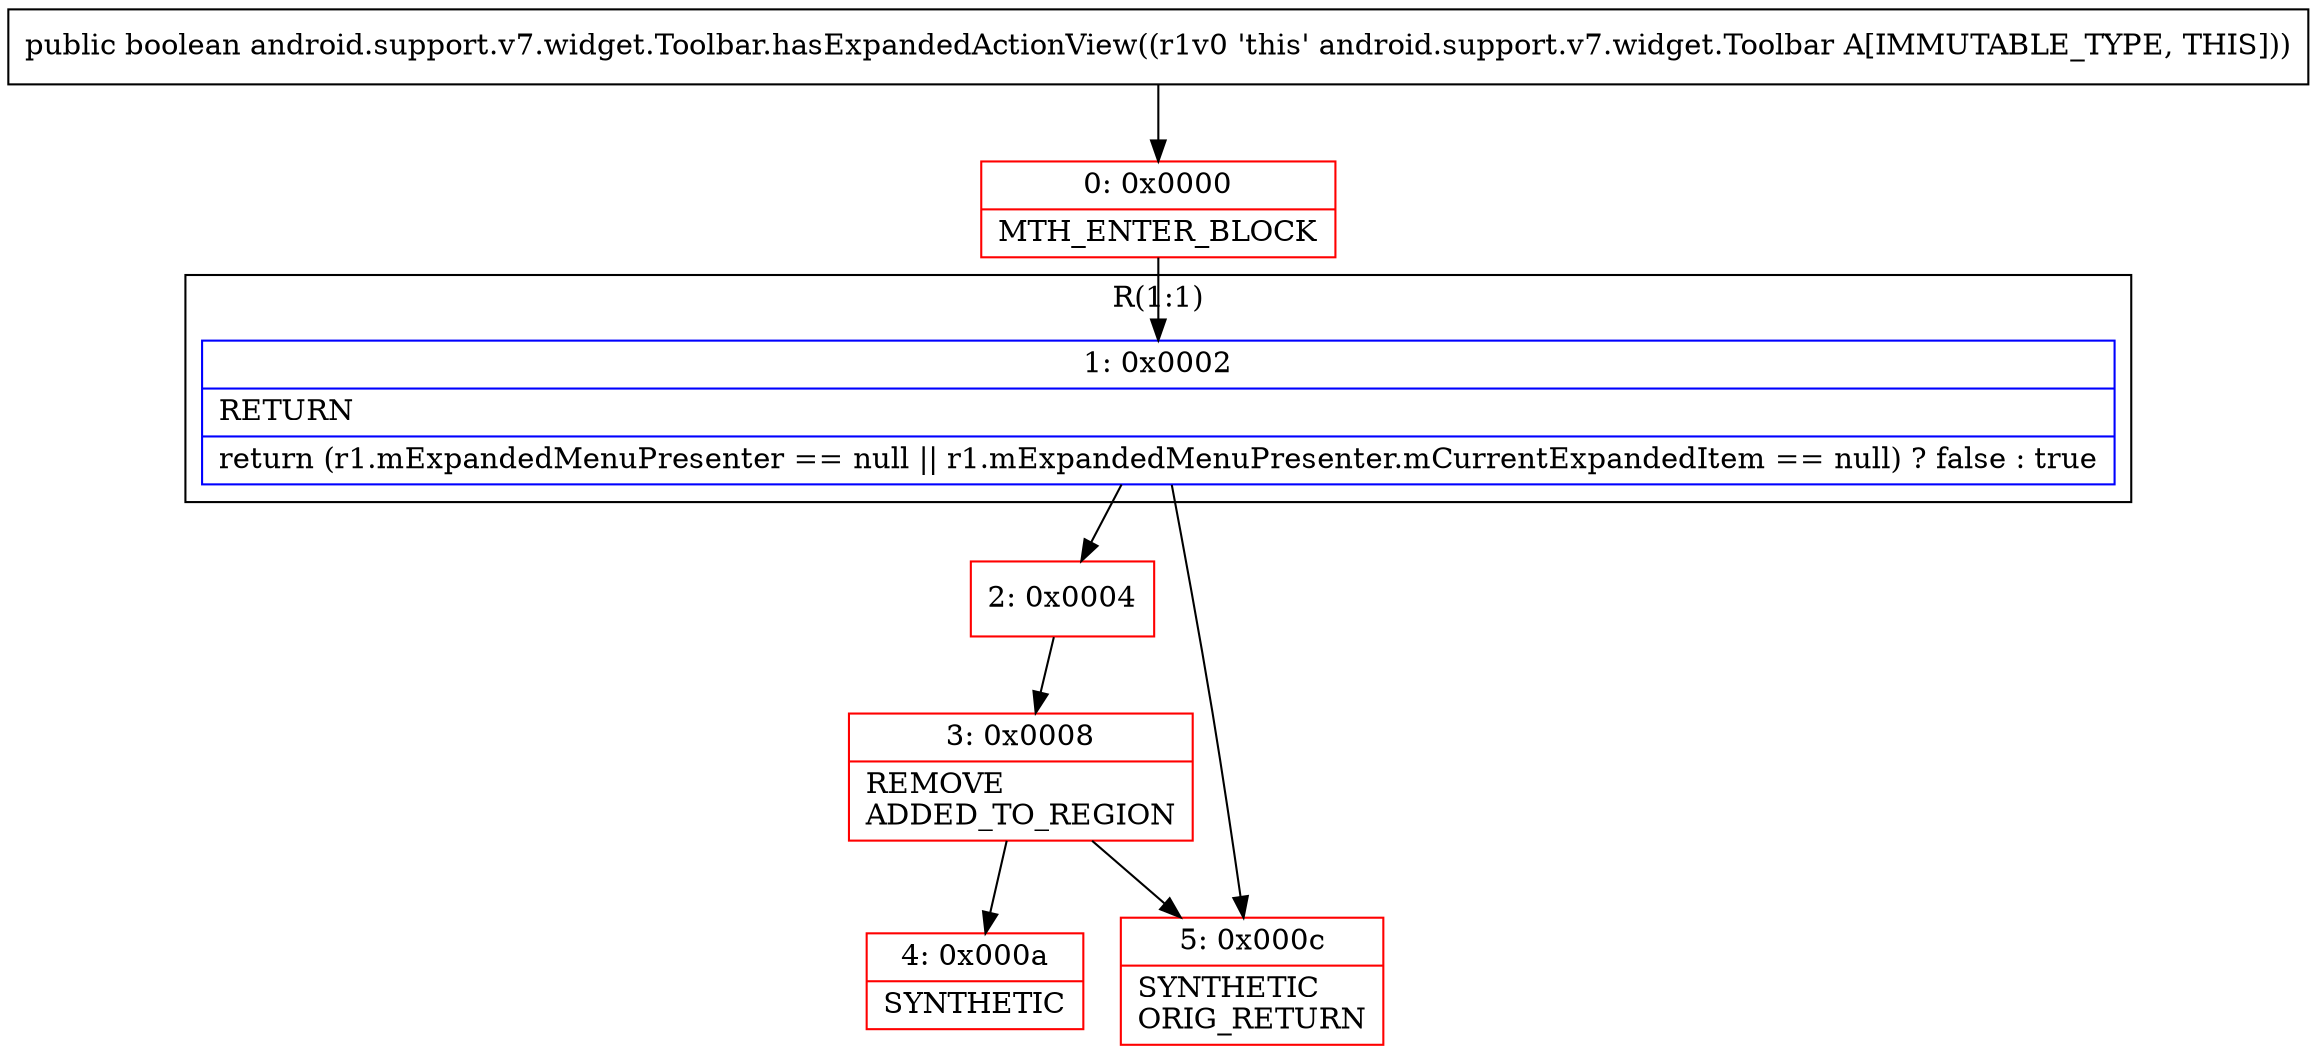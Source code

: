 digraph "CFG forandroid.support.v7.widget.Toolbar.hasExpandedActionView()Z" {
subgraph cluster_Region_1442663753 {
label = "R(1:1)";
node [shape=record,color=blue];
Node_1 [shape=record,label="{1\:\ 0x0002|RETURN\l|return (r1.mExpandedMenuPresenter == null \|\| r1.mExpandedMenuPresenter.mCurrentExpandedItem == null) ? false : true\l}"];
}
Node_0 [shape=record,color=red,label="{0\:\ 0x0000|MTH_ENTER_BLOCK\l}"];
Node_2 [shape=record,color=red,label="{2\:\ 0x0004}"];
Node_3 [shape=record,color=red,label="{3\:\ 0x0008|REMOVE\lADDED_TO_REGION\l}"];
Node_4 [shape=record,color=red,label="{4\:\ 0x000a|SYNTHETIC\l}"];
Node_5 [shape=record,color=red,label="{5\:\ 0x000c|SYNTHETIC\lORIG_RETURN\l}"];
MethodNode[shape=record,label="{public boolean android.support.v7.widget.Toolbar.hasExpandedActionView((r1v0 'this' android.support.v7.widget.Toolbar A[IMMUTABLE_TYPE, THIS])) }"];
MethodNode -> Node_0;
Node_1 -> Node_2;
Node_1 -> Node_5;
Node_0 -> Node_1;
Node_2 -> Node_3;
Node_3 -> Node_4;
Node_3 -> Node_5;
}

